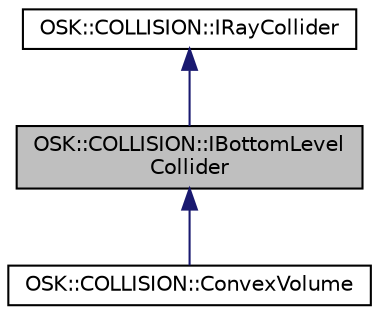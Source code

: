 digraph "OSK::COLLISION::IBottomLevelCollider"
{
 // LATEX_PDF_SIZE
  edge [fontname="Helvetica",fontsize="10",labelfontname="Helvetica",labelfontsize="10"];
  node [fontname="Helvetica",fontsize="10",shape=record];
  Node1 [label="OSK::COLLISION::IBottomLevel\lCollider",height=0.2,width=0.4,color="black", fillcolor="grey75", style="filled", fontcolor="black",tooltip="Representa un área de colisión no muy ajustada que permite descartar colisiones de una manera más ráp..."];
  Node2 -> Node1 [dir="back",color="midnightblue",fontsize="10",style="solid",fontname="Helvetica"];
  Node2 [label="OSK::COLLISION::IRayCollider",height=0.2,width=0.4,color="black", fillcolor="white", style="filled",URL="$class_o_s_k_1_1_c_o_l_l_i_s_i_o_n_1_1_i_ray_collider.html",tooltip="Interfaz para colliders que pueden interseccionar con un rayo."];
  Node1 -> Node3 [dir="back",color="midnightblue",fontsize="10",style="solid",fontname="Helvetica"];
  Node3 [label="OSK::COLLISION::ConvexVolume",height=0.2,width=0.4,color="black", fillcolor="white", style="filled",URL="$class_o_s_k_1_1_c_o_l_l_i_s_i_o_n_1_1_convex_volume.html",tooltip="Clase que representa un volúmen convexo para la detección de colisiones detallada."];
}
